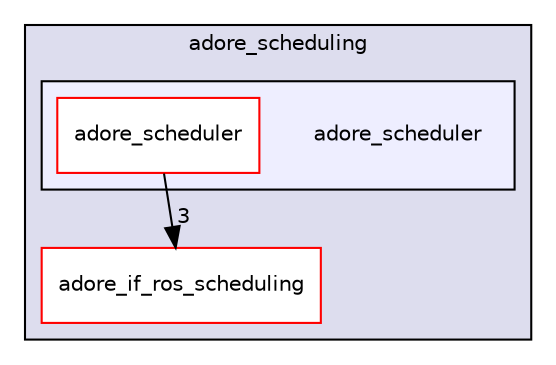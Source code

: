 digraph "/home/fascar/temp/adore/adore_scheduling/adore_scheduler" {
  compound=true
  node [ fontsize="10", fontname="Helvetica"];
  edge [ labelfontsize="10", labelfontname="Helvetica"];
  subgraph clusterdir_7138404cf228e46fcedf986e3a17d1a6 {
    graph [ bgcolor="#ddddee", pencolor="black", label="adore_scheduling" fontname="Helvetica", fontsize="10", URL="dir_7138404cf228e46fcedf986e3a17d1a6.html"]
  dir_3ba3f93867690483ffb893f4f3f032c5 [shape=box label="adore_if_ros_scheduling" fillcolor="white" style="filled" color="red" URL="dir_3ba3f93867690483ffb893f4f3f032c5.html"];
  subgraph clusterdir_5443879b682be6b71aaf5b90f9ce8a63 {
    graph [ bgcolor="#eeeeff", pencolor="black", label="" URL="dir_5443879b682be6b71aaf5b90f9ce8a63.html"];
    dir_5443879b682be6b71aaf5b90f9ce8a63 [shape=plaintext label="adore_scheduler"];
  dir_6a92d6056cdc233d90efce1a6db327e9 [shape=box label="adore_scheduler" fillcolor="white" style="filled" color="red" URL="dir_6a92d6056cdc233d90efce1a6db327e9.html"];
  }
  }
  dir_6a92d6056cdc233d90efce1a6db327e9->dir_3ba3f93867690483ffb893f4f3f032c5 [headlabel="3", labeldistance=1.5 headhref="dir_000019_000014.html"];
}
